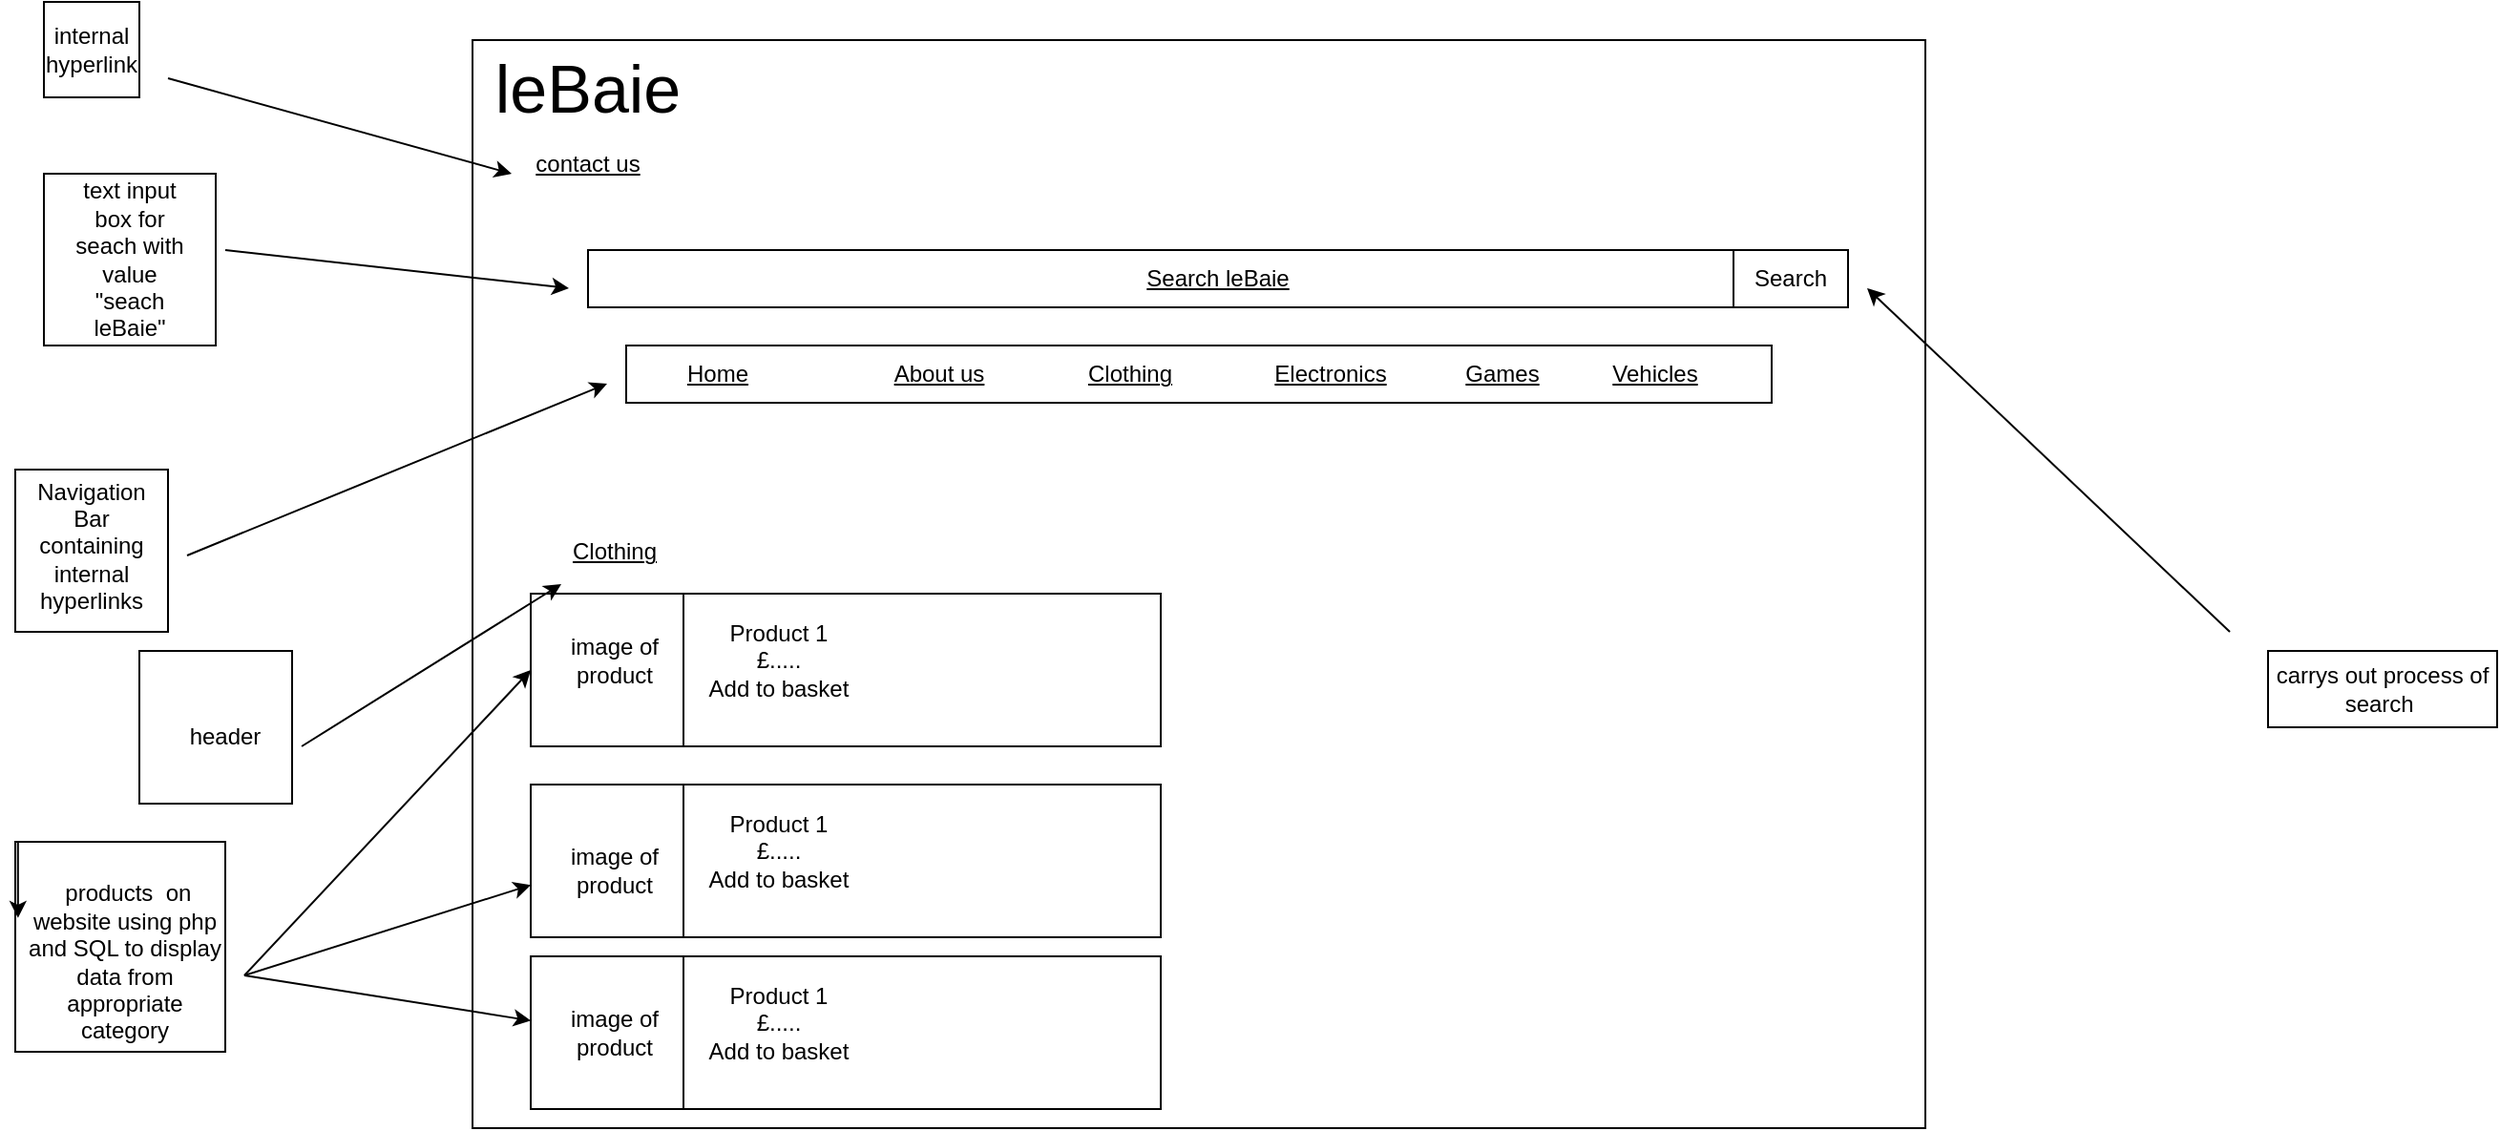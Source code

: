 <mxfile version="22.0.3" type="device">
  <diagram name="Page-1" id="SI5nfd5HUT9Bld7ZrHf7">
    <mxGraphModel dx="2058" dy="820" grid="1" gridSize="10" guides="1" tooltips="1" connect="1" arrows="1" fold="1" page="0" pageScale="1" pageWidth="827" pageHeight="1169" math="0" shadow="0">
      <root>
        <mxCell id="0" />
        <mxCell id="1" parent="0" />
        <mxCell id="19RXWg_Qpym-mFFO9a_7-58" value="" style="rounded=0;whiteSpace=wrap;html=1;fillColor=none;fontStyle=4" vertex="1" parent="1">
          <mxGeometry x="49.5" y="70" width="761" height="570" as="geometry" />
        </mxCell>
        <mxCell id="19RXWg_Qpym-mFFO9a_7-59" value="" style="rounded=0;whiteSpace=wrap;html=1;" vertex="1" parent="1">
          <mxGeometry x="160" y="360" width="250" height="80" as="geometry" />
        </mxCell>
        <mxCell id="19RXWg_Qpym-mFFO9a_7-60" value="" style="rounded=0;whiteSpace=wrap;html=1;fillColor=none;" vertex="1" parent="1">
          <mxGeometry x="-190" y="295" width="80" height="85" as="geometry" />
        </mxCell>
        <mxCell id="19RXWg_Qpym-mFFO9a_7-61" value="" style="whiteSpace=wrap;html=1;aspect=fixed;fillColor=none;" vertex="1" parent="1">
          <mxGeometry x="-190" y="490" width="110" height="110" as="geometry" />
        </mxCell>
        <mxCell id="19RXWg_Qpym-mFFO9a_7-62" value="" style="rounded=0;whiteSpace=wrap;html=1;fillColor=none;" vertex="1" parent="1">
          <mxGeometry x="130" y="230" width="600" height="30" as="geometry" />
        </mxCell>
        <mxCell id="19RXWg_Qpym-mFFO9a_7-63" value="" style="whiteSpace=wrap;html=1;aspect=fixed;fillColor=none;" vertex="1" parent="1">
          <mxGeometry x="-175" y="50" width="50" height="50" as="geometry" />
        </mxCell>
        <mxCell id="19RXWg_Qpym-mFFO9a_7-64" value="" style="whiteSpace=wrap;html=1;aspect=fixed;fillColor=none;" vertex="1" parent="1">
          <mxGeometry x="-175" y="140" width="90" height="90" as="geometry" />
        </mxCell>
        <mxCell id="19RXWg_Qpym-mFFO9a_7-65" value="" style="endArrow=none;html=1;rounded=0;" edge="1" parent="1">
          <mxGeometry width="50" height="50" relative="1" as="geometry">
            <mxPoint x="180" y="575" as="sourcePoint" />
            <mxPoint x="180" y="575" as="targetPoint" />
          </mxGeometry>
        </mxCell>
        <mxCell id="19RXWg_Qpym-mFFO9a_7-66" value="Search leBaie" style="rounded=0;whiteSpace=wrap;html=1;fontStyle=4" vertex="1" parent="1">
          <mxGeometry x="110" y="180" width="660" height="30" as="geometry" />
        </mxCell>
        <mxCell id="19RXWg_Qpym-mFFO9a_7-67" value="&lt;font style=&quot;font-size: 35px;&quot;&gt;leBaie&lt;/font&gt;" style="text;html=1;strokeColor=none;fillColor=none;align=center;verticalAlign=middle;whiteSpace=wrap;rounded=0;fontStyle=0" vertex="1" parent="1">
          <mxGeometry x="80" y="90" width="60" height="10" as="geometry" />
        </mxCell>
        <mxCell id="19RXWg_Qpym-mFFO9a_7-68" value="&lt;span&gt;Home &lt;/span&gt;" style="text;html=1;strokeColor=none;fillColor=none;align=center;verticalAlign=middle;whiteSpace=wrap;rounded=0;fontStyle=4" vertex="1" parent="1">
          <mxGeometry x="148" y="230" width="60" height="30" as="geometry" />
        </mxCell>
        <mxCell id="19RXWg_Qpym-mFFO9a_7-69" value="Electronics " style="text;html=1;strokeColor=none;fillColor=none;align=center;verticalAlign=middle;whiteSpace=wrap;rounded=0;fontStyle=4" vertex="1" parent="1">
          <mxGeometry x="469" y="230" width="60" height="30" as="geometry" />
        </mxCell>
        <mxCell id="19RXWg_Qpym-mFFO9a_7-70" value="Clothing" style="text;html=1;strokeColor=none;fillColor=none;align=center;verticalAlign=middle;whiteSpace=wrap;rounded=0;fontStyle=4" vertex="1" parent="1">
          <mxGeometry x="364" y="230" width="60" height="30" as="geometry" />
        </mxCell>
        <mxCell id="19RXWg_Qpym-mFFO9a_7-71" value="Vehicles" style="text;html=1;strokeColor=none;fillColor=none;align=center;verticalAlign=middle;whiteSpace=wrap;rounded=0;fontStyle=4" vertex="1" parent="1">
          <mxGeometry x="639" y="230" width="60" height="30" as="geometry" />
        </mxCell>
        <mxCell id="19RXWg_Qpym-mFFO9a_7-72" value="About us" style="text;html=1;strokeColor=none;fillColor=none;align=center;verticalAlign=middle;whiteSpace=wrap;rounded=0;fontStyle=4" vertex="1" parent="1">
          <mxGeometry x="264" y="230" width="60" height="30" as="geometry" />
        </mxCell>
        <mxCell id="19RXWg_Qpym-mFFO9a_7-73" value="Games" style="text;html=1;strokeColor=none;fillColor=none;align=center;verticalAlign=middle;whiteSpace=wrap;rounded=0;fontStyle=4" vertex="1" parent="1">
          <mxGeometry x="559" y="230" width="60" height="30" as="geometry" />
        </mxCell>
        <mxCell id="19RXWg_Qpym-mFFO9a_7-74" value="&lt;span&gt;contact us&lt;br&gt;&lt;/span&gt;" style="text;html=1;strokeColor=none;fillColor=none;align=center;verticalAlign=middle;whiteSpace=wrap;rounded=0;fontStyle=4" vertex="1" parent="1">
          <mxGeometry x="80" y="120" width="60" height="30" as="geometry" />
        </mxCell>
        <mxCell id="19RXWg_Qpym-mFFO9a_7-75" value="&lt;u&gt;Clothing&lt;/u&gt;" style="text;html=1;strokeColor=none;fillColor=none;align=center;verticalAlign=middle;whiteSpace=wrap;rounded=0;" vertex="1" parent="1">
          <mxGeometry x="-16" y="320" width="280" height="35" as="geometry" />
        </mxCell>
        <mxCell id="19RXWg_Qpym-mFFO9a_7-76" value="" style="whiteSpace=wrap;html=1;aspect=fixed;" vertex="1" parent="1">
          <mxGeometry x="80" y="360" width="80" height="80" as="geometry" />
        </mxCell>
        <mxCell id="19RXWg_Qpym-mFFO9a_7-77" value="Product 1&lt;br&gt;£.....&lt;br&gt;Add to basket" style="text;html=1;strokeColor=none;fillColor=none;align=center;verticalAlign=middle;whiteSpace=wrap;rounded=0;" vertex="1" parent="1">
          <mxGeometry x="160" y="380" width="100" height="30" as="geometry" />
        </mxCell>
        <mxCell id="19RXWg_Qpym-mFFO9a_7-78" value="Navigation Bar containing internal hyperlinks" style="text;html=1;strokeColor=none;fillColor=none;align=center;verticalAlign=middle;whiteSpace=wrap;rounded=0;" vertex="1" parent="1">
          <mxGeometry x="-180" y="320" width="60" height="30" as="geometry" />
        </mxCell>
        <mxCell id="19RXWg_Qpym-mFFO9a_7-79" value="&amp;nbsp;products&amp;nbsp; on website using php and SQL to display data from appropriate category" style="text;html=1;strokeColor=none;fillColor=none;align=center;verticalAlign=middle;whiteSpace=wrap;rounded=0;" vertex="1" parent="1">
          <mxGeometry x="-185" y="490" width="105" height="125" as="geometry" />
        </mxCell>
        <mxCell id="19RXWg_Qpym-mFFO9a_7-80" value="internal hyperlink " style="text;html=1;fillColor=none;align=center;verticalAlign=middle;whiteSpace=wrap;rounded=0;" vertex="1" parent="1">
          <mxGeometry x="-180" y="60" width="60" height="30" as="geometry" />
        </mxCell>
        <mxCell id="19RXWg_Qpym-mFFO9a_7-81" value="" style="endArrow=classic;html=1;rounded=0;" edge="1" parent="1">
          <mxGeometry width="50" height="50" relative="1" as="geometry">
            <mxPoint x="-100" y="340" as="sourcePoint" />
            <mxPoint x="120" y="250" as="targetPoint" />
          </mxGeometry>
        </mxCell>
        <mxCell id="19RXWg_Qpym-mFFO9a_7-82" value="" style="endArrow=classic;html=1;rounded=0;" edge="1" parent="1">
          <mxGeometry width="50" height="50" relative="1" as="geometry">
            <mxPoint x="-70" y="560" as="sourcePoint" />
            <mxPoint x="80" y="512.632" as="targetPoint" />
          </mxGeometry>
        </mxCell>
        <mxCell id="19RXWg_Qpym-mFFO9a_7-83" value="" style="endArrow=classic;html=1;rounded=0;" edge="1" parent="1">
          <mxGeometry width="50" height="50" relative="1" as="geometry">
            <mxPoint x="-110" y="90" as="sourcePoint" />
            <mxPoint x="70" y="140" as="targetPoint" />
          </mxGeometry>
        </mxCell>
        <mxCell id="19RXWg_Qpym-mFFO9a_7-84" value="" style="endArrow=classic;html=1;rounded=0;" edge="1" parent="1">
          <mxGeometry width="50" height="50" relative="1" as="geometry">
            <mxPoint x="-70" y="560" as="sourcePoint" />
            <mxPoint x="80" y="583.684" as="targetPoint" />
          </mxGeometry>
        </mxCell>
        <mxCell id="19RXWg_Qpym-mFFO9a_7-85" value="" style="endArrow=classic;html=1;rounded=0;entryX=0;entryY=0.5;entryDx=0;entryDy=0;" edge="1" parent="1" target="19RXWg_Qpym-mFFO9a_7-76">
          <mxGeometry width="50" height="50" relative="1" as="geometry">
            <mxPoint x="-70" y="560" as="sourcePoint" />
            <mxPoint x="380" y="460" as="targetPoint" />
          </mxGeometry>
        </mxCell>
        <mxCell id="19RXWg_Qpym-mFFO9a_7-86" value="" style="endArrow=classic;html=1;rounded=0;" edge="1" parent="1">
          <mxGeometry width="50" height="50" relative="1" as="geometry">
            <mxPoint x="-80" y="180" as="sourcePoint" />
            <mxPoint x="100" y="200" as="targetPoint" />
          </mxGeometry>
        </mxCell>
        <mxCell id="19RXWg_Qpym-mFFO9a_7-87" value="text input box for seach with value &quot;seach leBaie&quot; " style="text;html=1;strokeColor=none;fillColor=none;align=center;verticalAlign=middle;whiteSpace=wrap;rounded=0;" vertex="1" parent="1">
          <mxGeometry x="-160" y="170" width="60" height="30" as="geometry" />
        </mxCell>
        <mxCell id="19RXWg_Qpym-mFFO9a_7-88" value="Search" style="rounded=0;whiteSpace=wrap;html=1;" vertex="1" parent="1">
          <mxGeometry x="710" y="180" width="60" height="30" as="geometry" />
        </mxCell>
        <mxCell id="19RXWg_Qpym-mFFO9a_7-89" value="" style="endArrow=classic;html=1;rounded=0;" edge="1" parent="1">
          <mxGeometry width="50" height="50" relative="1" as="geometry">
            <mxPoint x="970" y="380" as="sourcePoint" />
            <mxPoint x="780" y="200" as="targetPoint" />
          </mxGeometry>
        </mxCell>
        <mxCell id="19RXWg_Qpym-mFFO9a_7-90" value="carrys out process of search&amp;nbsp;" style="rounded=0;whiteSpace=wrap;html=1;fillColor=none;" vertex="1" parent="1">
          <mxGeometry x="990" y="390" width="120" height="40" as="geometry" />
        </mxCell>
        <mxCell id="19RXWg_Qpym-mFFO9a_7-98" value="" style="endArrow=none;html=1;rounded=0;" edge="1" parent="1">
          <mxGeometry width="50" height="50" relative="1" as="geometry">
            <mxPoint x="1090" y="540" as="sourcePoint" />
            <mxPoint x="1090" y="540" as="targetPoint" />
          </mxGeometry>
        </mxCell>
        <mxCell id="19RXWg_Qpym-mFFO9a_7-99" style="edgeStyle=orthogonalEdgeStyle;rounded=0;orthogonalLoop=1;jettySize=auto;html=1;exitX=0;exitY=0;exitDx=0;exitDy=0;entryX=0.013;entryY=0.363;entryDx=0;entryDy=0;entryPerimeter=0;" edge="1" parent="1" source="19RXWg_Qpym-mFFO9a_7-61" target="19RXWg_Qpym-mFFO9a_7-61">
          <mxGeometry relative="1" as="geometry" />
        </mxCell>
        <mxCell id="19RXWg_Qpym-mFFO9a_7-100" value="" style="rounded=0;whiteSpace=wrap;html=1;" vertex="1" parent="1">
          <mxGeometry x="160" y="460" width="250" height="80" as="geometry" />
        </mxCell>
        <mxCell id="19RXWg_Qpym-mFFO9a_7-101" value="" style="whiteSpace=wrap;html=1;aspect=fixed;" vertex="1" parent="1">
          <mxGeometry x="80" y="460" width="80" height="80" as="geometry" />
        </mxCell>
        <mxCell id="19RXWg_Qpym-mFFO9a_7-102" value="Product 1&lt;br&gt;£.....&lt;br&gt;Add to basket" style="text;html=1;strokeColor=none;fillColor=none;align=center;verticalAlign=middle;whiteSpace=wrap;rounded=0;" vertex="1" parent="1">
          <mxGeometry x="160" y="480" width="100" height="30" as="geometry" />
        </mxCell>
        <mxCell id="19RXWg_Qpym-mFFO9a_7-103" value="" style="rounded=0;whiteSpace=wrap;html=1;" vertex="1" parent="1">
          <mxGeometry x="160" y="550" width="250" height="80" as="geometry" />
        </mxCell>
        <mxCell id="19RXWg_Qpym-mFFO9a_7-104" value="" style="whiteSpace=wrap;html=1;aspect=fixed;" vertex="1" parent="1">
          <mxGeometry x="80" y="550" width="80" height="80" as="geometry" />
        </mxCell>
        <mxCell id="19RXWg_Qpym-mFFO9a_7-105" value="Product 1&lt;br&gt;£.....&lt;br&gt;Add to basket" style="text;html=1;strokeColor=none;fillColor=none;align=center;verticalAlign=middle;whiteSpace=wrap;rounded=0;" vertex="1" parent="1">
          <mxGeometry x="160" y="570" width="100" height="30" as="geometry" />
        </mxCell>
        <mxCell id="19RXWg_Qpym-mFFO9a_7-106" value="image of product" style="text;html=1;strokeColor=none;fillColor=none;align=center;verticalAlign=middle;whiteSpace=wrap;rounded=0;" vertex="1" parent="1">
          <mxGeometry x="94" y="380" width="60" height="30" as="geometry" />
        </mxCell>
        <mxCell id="19RXWg_Qpym-mFFO9a_7-107" value="image of product" style="text;html=1;strokeColor=none;fillColor=none;align=center;verticalAlign=middle;whiteSpace=wrap;rounded=0;" vertex="1" parent="1">
          <mxGeometry x="94" y="490" width="60" height="30" as="geometry" />
        </mxCell>
        <mxCell id="19RXWg_Qpym-mFFO9a_7-108" value="image of product" style="text;html=1;strokeColor=none;fillColor=none;align=center;verticalAlign=middle;whiteSpace=wrap;rounded=0;" vertex="1" parent="1">
          <mxGeometry x="94" y="575" width="60" height="30" as="geometry" />
        </mxCell>
        <mxCell id="19RXWg_Qpym-mFFO9a_7-112" value="" style="whiteSpace=wrap;html=1;aspect=fixed;" vertex="1" parent="1">
          <mxGeometry x="-125" y="390" width="80" height="80" as="geometry" />
        </mxCell>
        <mxCell id="19RXWg_Qpym-mFFO9a_7-113" value="header" style="text;html=1;strokeColor=none;fillColor=none;align=center;verticalAlign=middle;whiteSpace=wrap;rounded=0;" vertex="1" parent="1">
          <mxGeometry x="-110" y="420" width="60" height="30" as="geometry" />
        </mxCell>
        <mxCell id="19RXWg_Qpym-mFFO9a_7-114" value="" style="endArrow=classic;html=1;rounded=0;" edge="1" parent="1" target="19RXWg_Qpym-mFFO9a_7-75">
          <mxGeometry width="50" height="50" relative="1" as="geometry">
            <mxPoint x="-40" y="440" as="sourcePoint" />
            <mxPoint x="10" y="390" as="targetPoint" />
          </mxGeometry>
        </mxCell>
      </root>
    </mxGraphModel>
  </diagram>
</mxfile>
